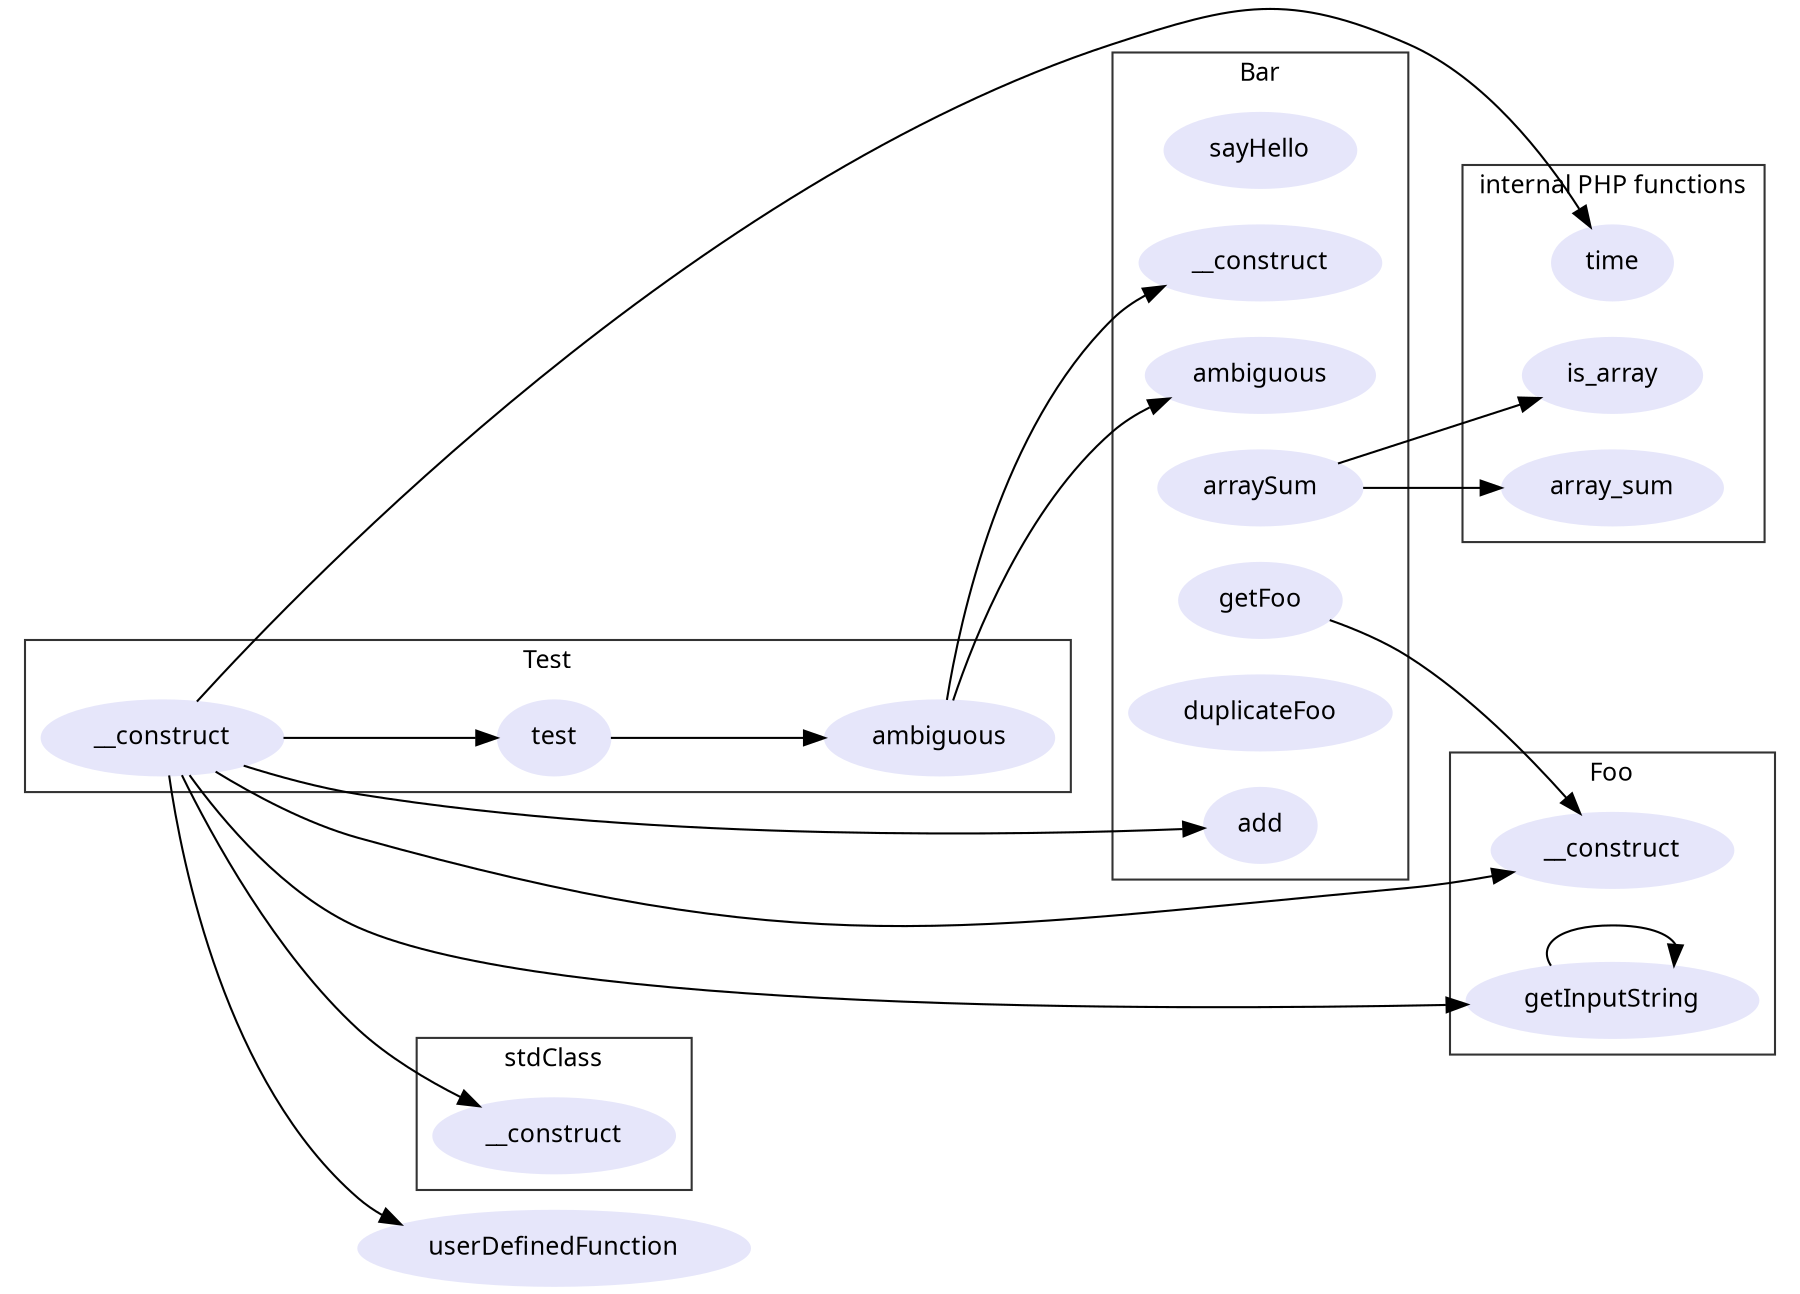 digraph G {
	graph [fontname=Verdana, fontsize=12, rankdir=LR];
	node [label="\N"];
	graph [bb="0,0,864,684"];
	subgraph cluster_Bar {
		graph [label=Bar,
			color=gray20,
			lp="607,556",
			bb="536,168,678,568"];
		"Bar::sayHello()" [label=sayHello, fontname=Verdana, fontsize=12, style=filled, color=lavender, shape=ellipse, pos="607,518", width="1.28", height="0.50"];
		"Bar::ambiguous()" [label=ambiguous, fontname=Verdana, fontsize=12, style=filled, color=lavender, shape=ellipse, pos="607,410", width="1.53", height="0.50"];
		"Bar::add($x, $y)" [label=add, fontname=Verdana, fontsize=12, style=filled, color=lavender, shape=ellipse, pos="607,194", width="0.75", height="0.50"];
		"Bar::arraySum($array)" [label=arraySum, fontname=Verdana, fontsize=12, style=filled, color=lavender, shape=ellipse, pos="607,356", width="1.36", height="0.50"];
		"Bar::getFoo()" [label=getFoo, fontname=Verdana, fontsize=12, style=filled, color=lavender, shape=ellipse, pos="607,302", width="1.08", height="0.50"];
		"Bar::duplicateFoo($inputFoo)" [label=duplicateFoo, fontname=Verdana, fontsize=12, style=filled, color=lavender, shape=ellipse, pos="607,248", width="1.75", height="0.50"];
		"Bar::__construct()" [label=__construct, fontname=Verdana, fontsize=12, style=filled, color=lavender, shape=ellipse, pos="607,464", width="1.61", height="0.50"];
	}
	subgraph "cluster_internal PHP functions" {
		graph [label="internal PHP functions",
			color=gray20,
			lp="778,502",
			bb="701,330,854,514"];
		"is_array()" [label=is_array, fontname=Verdana, fontsize=12, style=filled, color=lavender, shape=ellipse, pos="777,410", width="1.19", height="0.50"];
		"array_sum()" [label=array_sum, fontname=Verdana, fontsize=12, style=filled, color=lavender, shape=ellipse, pos="777,356", width="1.47", height="0.50"];
		"time()" [label=time, fontname=Verdana, fontsize=12, style=filled, color=lavender, shape=ellipse, pos="777,464", width="0.81", height="0.50"];
	}
	subgraph cluster_Foo {
		graph [label=Foo,
			color=gray20,
			lp="777,220",
			bb="698,84,856,232"];
		"Foo::__construct()" [label=__construct, fontname=Verdana, fontsize=12, style=filled, color=lavender, shape=ellipse, pos="777,182", width="1.61", height="0.50"];
		"Foo::getInputString()" [label=getInputString, fontname=Verdana, fontsize=12, style=filled, color=lavender, shape=ellipse, pos="777,110", width="1.94", height="0.50"];
		"Foo::getInputString()" -> "Foo::getInputString()" [pos="e,807,127 747,127 741,137 751,146 777,146 794,146 804,142 807,137"];
	}
	subgraph cluster_Test {
		graph [label=Test,
			color=gray20,
			lp="262,278",
			bb="8,214,516,290"];
		"Test::__construct()" [label=__construct, fontname=Verdana, fontsize=12, style=filled, color=lavender, shape=ellipse, pos="75,240", width="1.61", height="0.50"];
		"Test::test($nix, $ar, &$ref, $std, $na, $opt, $def)" [label=test, fontname=Verdana, fontsize=12, style=filled, color=lavender, shape=ellipse, pos="265,240", width="0.75", height="0.50"];
		"Test::ambiguous()" [label=ambiguous, fontname=Verdana, fontsize=12, style=filled, color=lavender, shape=ellipse, pos="452,240", width="1.53", height="0.50"];
		"Test::__construct()" -> "Test::test($nix, $ar, &$ref, $std, $na, $opt, $def)" [pos="e,237,240 134,240 164,240 200,240 227,240"];
		"Test::test($nix, $ar, &$ref, $std, $na, $opt, $def)" -> "Test::ambiguous()" [pos="e,396,240 293,240 317,240 354,240 386,240"];
	}
	subgraph cluster_stdClass {
		graph [label=stdClass,
			color=gray20,
			lp="265,80",
			bb="198,16,332,92"];
		"stdClass::__construct()" [label=__construct, fontname=Verdana, fontsize=12, style=filled, color=lavender, shape=ellipse, pos="265,42", width="1.61", height="0.50"];
	}
	"userDefinedFunction($nix, $ar, &$ref, $std, $na, $opt, $def)" [label=userDefinedFunction, fontname=Verdana, fontsize=12, style=filled, color=lavender, shape=ellipse, pos="265,316", width="2.61", height="0.50"];
	"Bar::arraySum($array)" -> "is_array()" [pos="e,742,399 644,368 670,376 705,387 732,396"];
	"Bar::arraySum($array)" -> "array_sum()" [pos="e,723,356 656,356 674,356 694,356 713,356"];
	"Bar::getFoo()" -> "Foo::__construct()" [pos="e,762,200 640,292 653,288 667,282 678,275 708,256 736,228 755,208"];
	"Test::__construct()" -> "Foo::__construct()" [pos="e,729,172 101,224 119,213 145,199 170,192 388,132 453,144 678,164 692,166 706,168 719,170"];
	"Test::__construct()" -> "stdClass::__construct()" [pos="e,231,57 84,222 98,192 130,134 170,96 185,82 204,70 222,61"];
	"Test::__construct()" -> "Foo::getInputString()" [pos="e,716,101 88,222 104,201 135,166 170,150 350,71 588,86 706,100"];
	"Test::__construct()" -> "Bar::add($x, $y)" [pos="e,580,193 115,227 132,222 152,216 170,213 317,189 494,191 570,193"];
	"Test::__construct()" -> "userDefinedFunction($nix, $ar, &$ref, $std, $na, $opt, $def)" [pos="e,198,303 99,256 118,269 145,284 170,294 176,297 182,299 188,300"];
	"Test::__construct()" -> "time()" [pos="e,767,481 77,258 86,321 118,532 170,572 351,707 472,662 678,572 716,555 745,516 762,490"];
	"Test::ambiguous()" -> "Bar::__construct()" [pos="e,561,453 455,258 462,296 483,387 536,437 541,442 546,445 552,448"];
	"Test::ambiguous()" -> "Bar::ambiguous()" [pos="e,563,399 458,258 469,288 495,349 536,383 541,388 548,392 554,395"];
}
